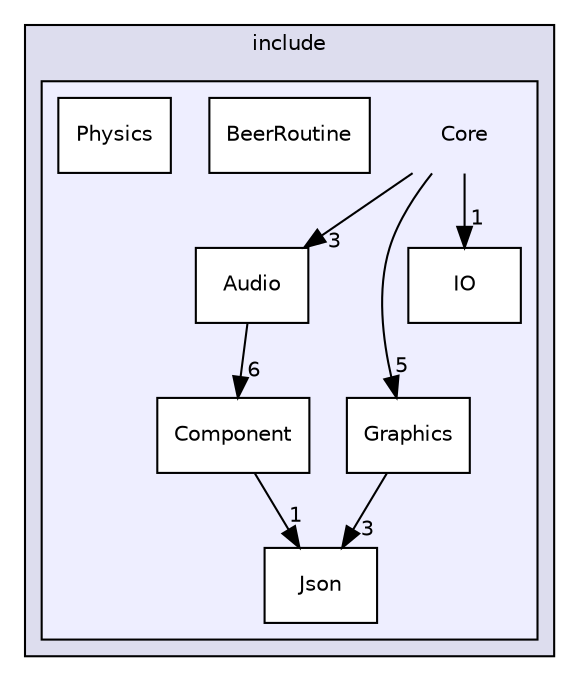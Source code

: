 digraph "include/Core" {
  compound=true
  node [ fontsize="10", fontname="Helvetica"];
  edge [ labelfontsize="10", labelfontname="Helvetica"];
  subgraph clusterdir_d44c64559bbebec7f509842c48db8b23 {
    graph [ bgcolor="#ddddee", pencolor="black", label="include" fontname="Helvetica", fontsize="10", URL="dir_d44c64559bbebec7f509842c48db8b23.html"]
  subgraph clusterdir_8213943ce0b792be39d34390845932ae {
    graph [ bgcolor="#eeeeff", pencolor="black", label="" URL="dir_8213943ce0b792be39d34390845932ae.html"];
    dir_8213943ce0b792be39d34390845932ae [shape=plaintext label="Core"];
    dir_dc4c8568746015780fb37636e26a02b8 [shape=box label="Audio" color="black" fillcolor="white" style="filled" URL="dir_dc4c8568746015780fb37636e26a02b8.html"];
    dir_5c5127e5651d325d08b50ea08cc076a8 [shape=box label="BeerRoutine" color="black" fillcolor="white" style="filled" URL="dir_5c5127e5651d325d08b50ea08cc076a8.html"];
    dir_41e29553f1370aff8c3fd073cdae75e1 [shape=box label="Component" color="black" fillcolor="white" style="filled" URL="dir_41e29553f1370aff8c3fd073cdae75e1.html"];
    dir_c54f0f5ae17de430eda86dc1f410f090 [shape=box label="Graphics" color="black" fillcolor="white" style="filled" URL="dir_c54f0f5ae17de430eda86dc1f410f090.html"];
    dir_26ad2a2030dc8ba0e9d67415b931d530 [shape=box label="IO" color="black" fillcolor="white" style="filled" URL="dir_26ad2a2030dc8ba0e9d67415b931d530.html"];
    dir_8145f94c006229c7997a3d1cbbfe2947 [shape=box label="Json" color="black" fillcolor="white" style="filled" URL="dir_8145f94c006229c7997a3d1cbbfe2947.html"];
    dir_00ce6bc01b34356c018f6a91831a5612 [shape=box label="Physics" color="black" fillcolor="white" style="filled" URL="dir_00ce6bc01b34356c018f6a91831a5612.html"];
  }
  }
  dir_c54f0f5ae17de430eda86dc1f410f090->dir_8145f94c006229c7997a3d1cbbfe2947 [headlabel="3", labeldistance=1.5 headhref="dir_000005_000007.html"];
  dir_8213943ce0b792be39d34390845932ae->dir_c54f0f5ae17de430eda86dc1f410f090 [headlabel="5", labeldistance=1.5 headhref="dir_000001_000005.html"];
  dir_8213943ce0b792be39d34390845932ae->dir_26ad2a2030dc8ba0e9d67415b931d530 [headlabel="1", labeldistance=1.5 headhref="dir_000001_000006.html"];
  dir_8213943ce0b792be39d34390845932ae->dir_dc4c8568746015780fb37636e26a02b8 [headlabel="3", labeldistance=1.5 headhref="dir_000001_000002.html"];
  dir_41e29553f1370aff8c3fd073cdae75e1->dir_8145f94c006229c7997a3d1cbbfe2947 [headlabel="1", labeldistance=1.5 headhref="dir_000004_000007.html"];
  dir_dc4c8568746015780fb37636e26a02b8->dir_41e29553f1370aff8c3fd073cdae75e1 [headlabel="6", labeldistance=1.5 headhref="dir_000002_000004.html"];
}
